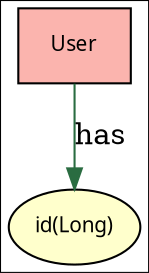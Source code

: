 digraph G {
    node[shape=rectangle, fontname=Tahoma, fontsize=10, style="filled",
        gradientangle="270", fillcolor="bisque", colorscheme="pastel19"]
  	colorscheme="pastel19"
    cluster=true;

		User [fillcolor="1"]
		
		

		
	    id [label="id(Long)" fillcolor="6" shape=ellipse ]
	    
            User -> id [color="#2A6C41" label="has"]
	    
	
}

